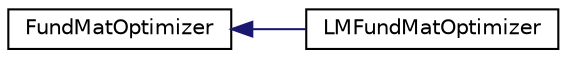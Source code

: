 digraph "Graphical Class Hierarchy"
{
  edge [fontname="Helvetica",fontsize="10",labelfontname="Helvetica",labelfontsize="10"];
  node [fontname="Helvetica",fontsize="10",shape=record];
  rankdir="LR";
  Node1 [label="FundMatOptimizer",height=0.2,width=0.4,color="black", fillcolor="white", style="filled",URL="$classFundMatOptimizer.html",tooltip="Generic interface for fundamental matrix optimization. "];
  Node1 -> Node2 [dir="back",color="midnightblue",fontsize="10",style="solid",fontname="Helvetica"];
  Node2 [label="LMFundMatOptimizer",height=0.2,width=0.4,color="black", fillcolor="white", style="filled",URL="$classLMFundMatOptimizer.html",tooltip="Uses Levenberg-Marquardt algorithm to optimize a fundamental matrix as a 7-parameters vector..."];
}
